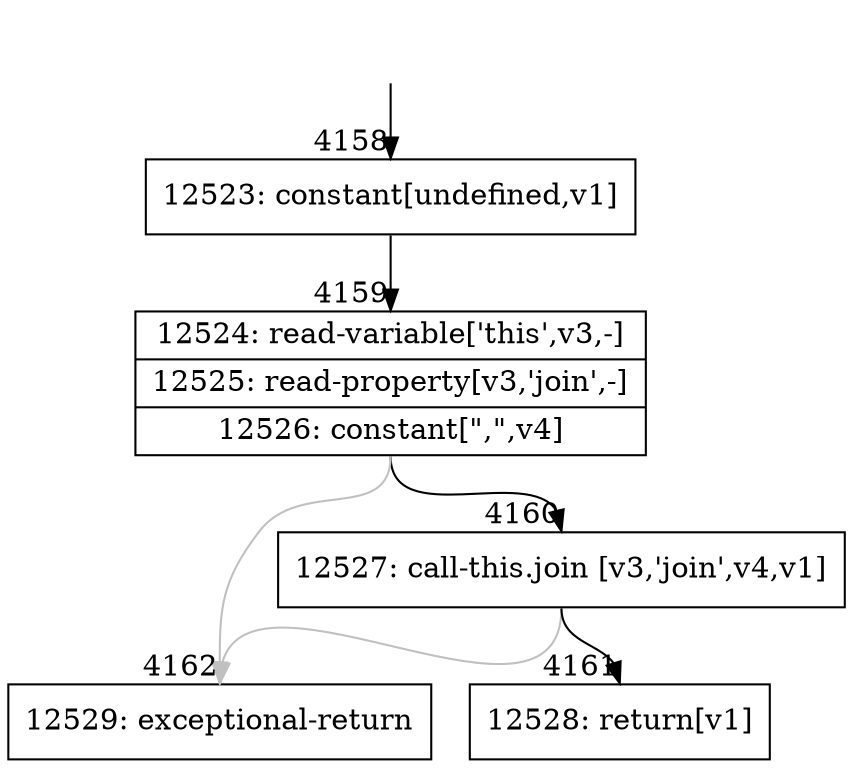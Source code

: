 digraph {
rankdir="TD"
BB_entry291[shape=none,label=""];
BB_entry291 -> BB4158 [tailport=s, headport=n, headlabel="    4158"]
BB4158 [shape=record label="{12523: constant[undefined,v1]}" ] 
BB4158 -> BB4159 [tailport=s, headport=n, headlabel="      4159"]
BB4159 [shape=record label="{12524: read-variable['this',v3,-]|12525: read-property[v3,'join',-]|12526: constant[\",\",v4]}" ] 
BB4159 -> BB4160 [tailport=s, headport=n, headlabel="      4160"]
BB4159 -> BB4162 [tailport=s, headport=n, color=gray, headlabel="      4162"]
BB4160 [shape=record label="{12527: call-this.join [v3,'join',v4,v1]}" ] 
BB4160 -> BB4161 [tailport=s, headport=n, headlabel="      4161"]
BB4160 -> BB4162 [tailport=s, headport=n, color=gray]
BB4161 [shape=record label="{12528: return[v1]}" ] 
BB4162 [shape=record label="{12529: exceptional-return}" ] 
//#$~ 5564
}
